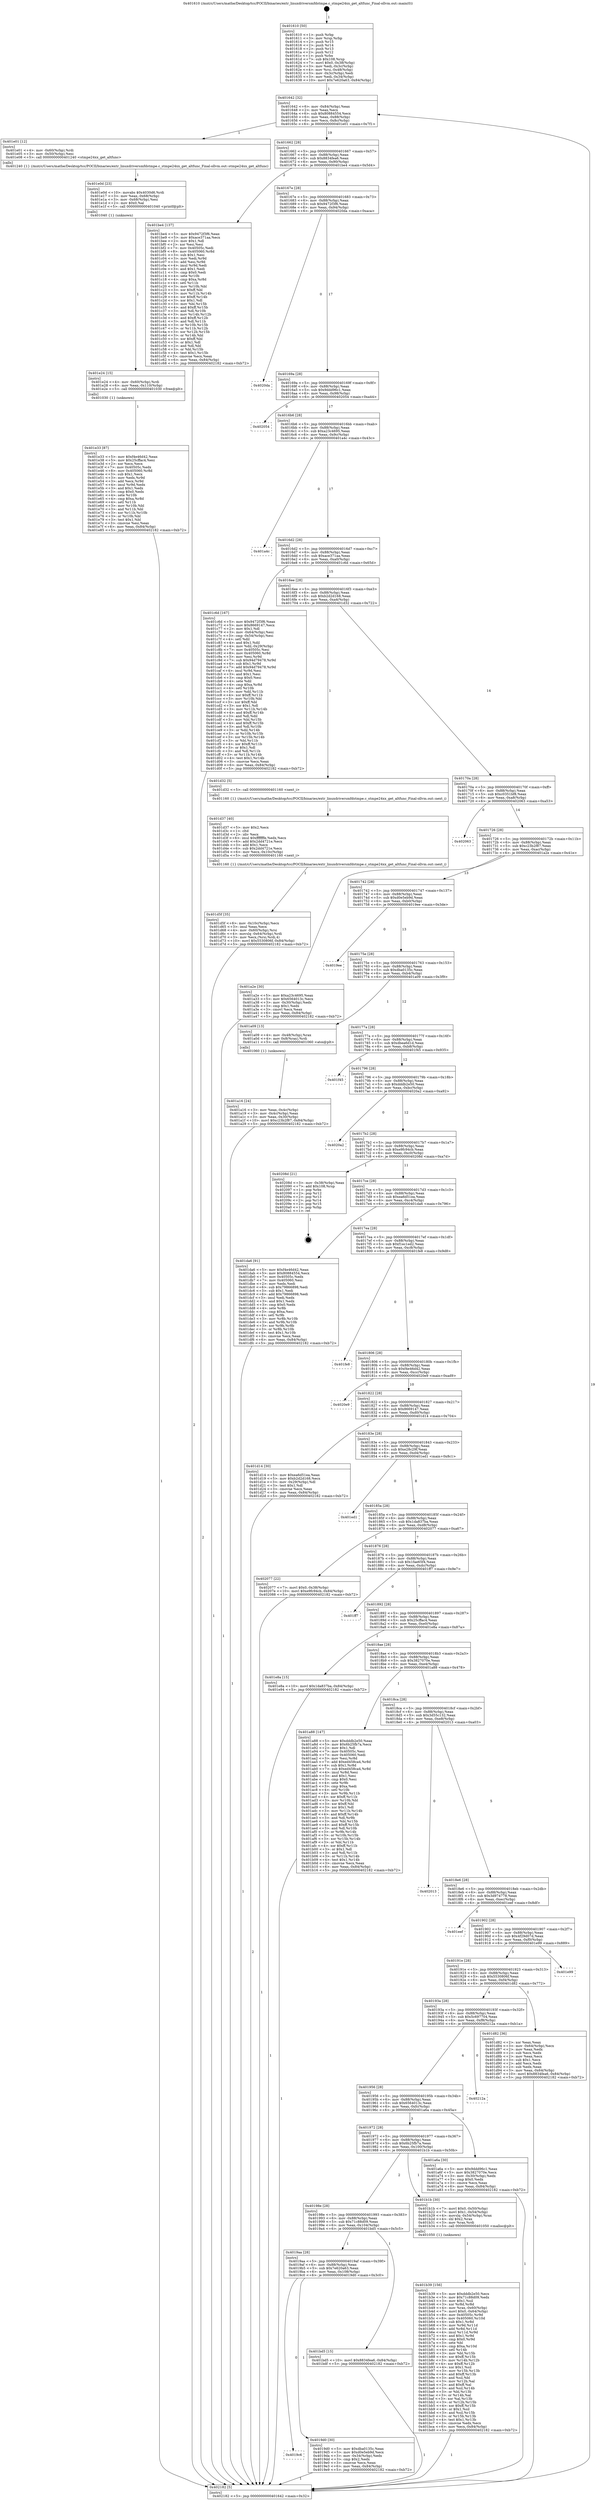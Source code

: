 digraph "0x401610" {
  label = "0x401610 (/mnt/c/Users/mathe/Desktop/tcc/POCII/binaries/extr_linuxdriversmfdstmpe.c_stmpe24xx_get_altfunc_Final-ollvm.out::main(0))"
  labelloc = "t"
  node[shape=record]

  Entry [label="",width=0.3,height=0.3,shape=circle,fillcolor=black,style=filled]
  "0x401642" [label="{
     0x401642 [32]\l
     | [instrs]\l
     &nbsp;&nbsp;0x401642 \<+6\>: mov -0x84(%rbp),%eax\l
     &nbsp;&nbsp;0x401648 \<+2\>: mov %eax,%ecx\l
     &nbsp;&nbsp;0x40164a \<+6\>: sub $0x80884554,%ecx\l
     &nbsp;&nbsp;0x401650 \<+6\>: mov %eax,-0x88(%rbp)\l
     &nbsp;&nbsp;0x401656 \<+6\>: mov %ecx,-0x8c(%rbp)\l
     &nbsp;&nbsp;0x40165c \<+6\>: je 0000000000401e01 \<main+0x7f1\>\l
  }"]
  "0x401e01" [label="{
     0x401e01 [12]\l
     | [instrs]\l
     &nbsp;&nbsp;0x401e01 \<+4\>: mov -0x60(%rbp),%rdi\l
     &nbsp;&nbsp;0x401e05 \<+3\>: mov -0x50(%rbp),%esi\l
     &nbsp;&nbsp;0x401e08 \<+5\>: call 0000000000401240 \<stmpe24xx_get_altfunc\>\l
     | [calls]\l
     &nbsp;&nbsp;0x401240 \{1\} (/mnt/c/Users/mathe/Desktop/tcc/POCII/binaries/extr_linuxdriversmfdstmpe.c_stmpe24xx_get_altfunc_Final-ollvm.out::stmpe24xx_get_altfunc)\l
  }"]
  "0x401662" [label="{
     0x401662 [28]\l
     | [instrs]\l
     &nbsp;&nbsp;0x401662 \<+5\>: jmp 0000000000401667 \<main+0x57\>\l
     &nbsp;&nbsp;0x401667 \<+6\>: mov -0x88(%rbp),%eax\l
     &nbsp;&nbsp;0x40166d \<+5\>: sub $0x8834fea6,%eax\l
     &nbsp;&nbsp;0x401672 \<+6\>: mov %eax,-0x90(%rbp)\l
     &nbsp;&nbsp;0x401678 \<+6\>: je 0000000000401be4 \<main+0x5d4\>\l
  }"]
  Exit [label="",width=0.3,height=0.3,shape=circle,fillcolor=black,style=filled,peripheries=2]
  "0x401be4" [label="{
     0x401be4 [137]\l
     | [instrs]\l
     &nbsp;&nbsp;0x401be4 \<+5\>: mov $0x9472f3f6,%eax\l
     &nbsp;&nbsp;0x401be9 \<+5\>: mov $0xace371aa,%ecx\l
     &nbsp;&nbsp;0x401bee \<+2\>: mov $0x1,%dl\l
     &nbsp;&nbsp;0x401bf0 \<+2\>: xor %esi,%esi\l
     &nbsp;&nbsp;0x401bf2 \<+7\>: mov 0x40505c,%edi\l
     &nbsp;&nbsp;0x401bf9 \<+8\>: mov 0x405060,%r8d\l
     &nbsp;&nbsp;0x401c01 \<+3\>: sub $0x1,%esi\l
     &nbsp;&nbsp;0x401c04 \<+3\>: mov %edi,%r9d\l
     &nbsp;&nbsp;0x401c07 \<+3\>: add %esi,%r9d\l
     &nbsp;&nbsp;0x401c0a \<+4\>: imul %r9d,%edi\l
     &nbsp;&nbsp;0x401c0e \<+3\>: and $0x1,%edi\l
     &nbsp;&nbsp;0x401c11 \<+3\>: cmp $0x0,%edi\l
     &nbsp;&nbsp;0x401c14 \<+4\>: sete %r10b\l
     &nbsp;&nbsp;0x401c18 \<+4\>: cmp $0xa,%r8d\l
     &nbsp;&nbsp;0x401c1c \<+4\>: setl %r11b\l
     &nbsp;&nbsp;0x401c20 \<+3\>: mov %r10b,%bl\l
     &nbsp;&nbsp;0x401c23 \<+3\>: xor $0xff,%bl\l
     &nbsp;&nbsp;0x401c26 \<+3\>: mov %r11b,%r14b\l
     &nbsp;&nbsp;0x401c29 \<+4\>: xor $0xff,%r14b\l
     &nbsp;&nbsp;0x401c2d \<+3\>: xor $0x1,%dl\l
     &nbsp;&nbsp;0x401c30 \<+3\>: mov %bl,%r15b\l
     &nbsp;&nbsp;0x401c33 \<+4\>: and $0xff,%r15b\l
     &nbsp;&nbsp;0x401c37 \<+3\>: and %dl,%r10b\l
     &nbsp;&nbsp;0x401c3a \<+3\>: mov %r14b,%r12b\l
     &nbsp;&nbsp;0x401c3d \<+4\>: and $0xff,%r12b\l
     &nbsp;&nbsp;0x401c41 \<+3\>: and %dl,%r11b\l
     &nbsp;&nbsp;0x401c44 \<+3\>: or %r10b,%r15b\l
     &nbsp;&nbsp;0x401c47 \<+3\>: or %r11b,%r12b\l
     &nbsp;&nbsp;0x401c4a \<+3\>: xor %r12b,%r15b\l
     &nbsp;&nbsp;0x401c4d \<+3\>: or %r14b,%bl\l
     &nbsp;&nbsp;0x401c50 \<+3\>: xor $0xff,%bl\l
     &nbsp;&nbsp;0x401c53 \<+3\>: or $0x1,%dl\l
     &nbsp;&nbsp;0x401c56 \<+2\>: and %dl,%bl\l
     &nbsp;&nbsp;0x401c58 \<+3\>: or %bl,%r15b\l
     &nbsp;&nbsp;0x401c5b \<+4\>: test $0x1,%r15b\l
     &nbsp;&nbsp;0x401c5f \<+3\>: cmovne %ecx,%eax\l
     &nbsp;&nbsp;0x401c62 \<+6\>: mov %eax,-0x84(%rbp)\l
     &nbsp;&nbsp;0x401c68 \<+5\>: jmp 0000000000402182 \<main+0xb72\>\l
  }"]
  "0x40167e" [label="{
     0x40167e [28]\l
     | [instrs]\l
     &nbsp;&nbsp;0x40167e \<+5\>: jmp 0000000000401683 \<main+0x73\>\l
     &nbsp;&nbsp;0x401683 \<+6\>: mov -0x88(%rbp),%eax\l
     &nbsp;&nbsp;0x401689 \<+5\>: sub $0x9472f3f6,%eax\l
     &nbsp;&nbsp;0x40168e \<+6\>: mov %eax,-0x94(%rbp)\l
     &nbsp;&nbsp;0x401694 \<+6\>: je 00000000004020da \<main+0xaca\>\l
  }"]
  "0x401e33" [label="{
     0x401e33 [87]\l
     | [instrs]\l
     &nbsp;&nbsp;0x401e33 \<+5\>: mov $0xf4e46d42,%eax\l
     &nbsp;&nbsp;0x401e38 \<+5\>: mov $0x25cffac4,%esi\l
     &nbsp;&nbsp;0x401e3d \<+2\>: xor %ecx,%ecx\l
     &nbsp;&nbsp;0x401e3f \<+7\>: mov 0x40505c,%edx\l
     &nbsp;&nbsp;0x401e46 \<+8\>: mov 0x405060,%r8d\l
     &nbsp;&nbsp;0x401e4e \<+3\>: sub $0x1,%ecx\l
     &nbsp;&nbsp;0x401e51 \<+3\>: mov %edx,%r9d\l
     &nbsp;&nbsp;0x401e54 \<+3\>: add %ecx,%r9d\l
     &nbsp;&nbsp;0x401e57 \<+4\>: imul %r9d,%edx\l
     &nbsp;&nbsp;0x401e5b \<+3\>: and $0x1,%edx\l
     &nbsp;&nbsp;0x401e5e \<+3\>: cmp $0x0,%edx\l
     &nbsp;&nbsp;0x401e61 \<+4\>: sete %r10b\l
     &nbsp;&nbsp;0x401e65 \<+4\>: cmp $0xa,%r8d\l
     &nbsp;&nbsp;0x401e69 \<+4\>: setl %r11b\l
     &nbsp;&nbsp;0x401e6d \<+3\>: mov %r10b,%bl\l
     &nbsp;&nbsp;0x401e70 \<+3\>: and %r11b,%bl\l
     &nbsp;&nbsp;0x401e73 \<+3\>: xor %r11b,%r10b\l
     &nbsp;&nbsp;0x401e76 \<+3\>: or %r10b,%bl\l
     &nbsp;&nbsp;0x401e79 \<+3\>: test $0x1,%bl\l
     &nbsp;&nbsp;0x401e7c \<+3\>: cmovne %esi,%eax\l
     &nbsp;&nbsp;0x401e7f \<+6\>: mov %eax,-0x84(%rbp)\l
     &nbsp;&nbsp;0x401e85 \<+5\>: jmp 0000000000402182 \<main+0xb72\>\l
  }"]
  "0x4020da" [label="{
     0x4020da\l
  }", style=dashed]
  "0x40169a" [label="{
     0x40169a [28]\l
     | [instrs]\l
     &nbsp;&nbsp;0x40169a \<+5\>: jmp 000000000040169f \<main+0x8f\>\l
     &nbsp;&nbsp;0x40169f \<+6\>: mov -0x88(%rbp),%eax\l
     &nbsp;&nbsp;0x4016a5 \<+5\>: sub $0x9ddd96c1,%eax\l
     &nbsp;&nbsp;0x4016aa \<+6\>: mov %eax,-0x98(%rbp)\l
     &nbsp;&nbsp;0x4016b0 \<+6\>: je 0000000000402054 \<main+0xa44\>\l
  }"]
  "0x401e24" [label="{
     0x401e24 [15]\l
     | [instrs]\l
     &nbsp;&nbsp;0x401e24 \<+4\>: mov -0x60(%rbp),%rdi\l
     &nbsp;&nbsp;0x401e28 \<+6\>: mov %eax,-0x110(%rbp)\l
     &nbsp;&nbsp;0x401e2e \<+5\>: call 0000000000401030 \<free@plt\>\l
     | [calls]\l
     &nbsp;&nbsp;0x401030 \{1\} (unknown)\l
  }"]
  "0x402054" [label="{
     0x402054\l
  }", style=dashed]
  "0x4016b6" [label="{
     0x4016b6 [28]\l
     | [instrs]\l
     &nbsp;&nbsp;0x4016b6 \<+5\>: jmp 00000000004016bb \<main+0xab\>\l
     &nbsp;&nbsp;0x4016bb \<+6\>: mov -0x88(%rbp),%eax\l
     &nbsp;&nbsp;0x4016c1 \<+5\>: sub $0xa23c4695,%eax\l
     &nbsp;&nbsp;0x4016c6 \<+6\>: mov %eax,-0x9c(%rbp)\l
     &nbsp;&nbsp;0x4016cc \<+6\>: je 0000000000401a4c \<main+0x43c\>\l
  }"]
  "0x401e0d" [label="{
     0x401e0d [23]\l
     | [instrs]\l
     &nbsp;&nbsp;0x401e0d \<+10\>: movabs $0x4030d6,%rdi\l
     &nbsp;&nbsp;0x401e17 \<+3\>: mov %eax,-0x68(%rbp)\l
     &nbsp;&nbsp;0x401e1a \<+3\>: mov -0x68(%rbp),%esi\l
     &nbsp;&nbsp;0x401e1d \<+2\>: mov $0x0,%al\l
     &nbsp;&nbsp;0x401e1f \<+5\>: call 0000000000401040 \<printf@plt\>\l
     | [calls]\l
     &nbsp;&nbsp;0x401040 \{1\} (unknown)\l
  }"]
  "0x401a4c" [label="{
     0x401a4c\l
  }", style=dashed]
  "0x4016d2" [label="{
     0x4016d2 [28]\l
     | [instrs]\l
     &nbsp;&nbsp;0x4016d2 \<+5\>: jmp 00000000004016d7 \<main+0xc7\>\l
     &nbsp;&nbsp;0x4016d7 \<+6\>: mov -0x88(%rbp),%eax\l
     &nbsp;&nbsp;0x4016dd \<+5\>: sub $0xace371aa,%eax\l
     &nbsp;&nbsp;0x4016e2 \<+6\>: mov %eax,-0xa0(%rbp)\l
     &nbsp;&nbsp;0x4016e8 \<+6\>: je 0000000000401c6d \<main+0x65d\>\l
  }"]
  "0x401d5f" [label="{
     0x401d5f [35]\l
     | [instrs]\l
     &nbsp;&nbsp;0x401d5f \<+6\>: mov -0x10c(%rbp),%ecx\l
     &nbsp;&nbsp;0x401d65 \<+3\>: imul %eax,%ecx\l
     &nbsp;&nbsp;0x401d68 \<+4\>: mov -0x60(%rbp),%rsi\l
     &nbsp;&nbsp;0x401d6c \<+4\>: movslq -0x64(%rbp),%rdi\l
     &nbsp;&nbsp;0x401d70 \<+3\>: mov %ecx,(%rsi,%rdi,4)\l
     &nbsp;&nbsp;0x401d73 \<+10\>: movl $0x5530806f,-0x84(%rbp)\l
     &nbsp;&nbsp;0x401d7d \<+5\>: jmp 0000000000402182 \<main+0xb72\>\l
  }"]
  "0x401c6d" [label="{
     0x401c6d [167]\l
     | [instrs]\l
     &nbsp;&nbsp;0x401c6d \<+5\>: mov $0x9472f3f6,%eax\l
     &nbsp;&nbsp;0x401c72 \<+5\>: mov $0x8669147,%ecx\l
     &nbsp;&nbsp;0x401c77 \<+2\>: mov $0x1,%dl\l
     &nbsp;&nbsp;0x401c79 \<+3\>: mov -0x64(%rbp),%esi\l
     &nbsp;&nbsp;0x401c7c \<+3\>: cmp -0x54(%rbp),%esi\l
     &nbsp;&nbsp;0x401c7f \<+4\>: setl %dil\l
     &nbsp;&nbsp;0x401c83 \<+4\>: and $0x1,%dil\l
     &nbsp;&nbsp;0x401c87 \<+4\>: mov %dil,-0x29(%rbp)\l
     &nbsp;&nbsp;0x401c8b \<+7\>: mov 0x40505c,%esi\l
     &nbsp;&nbsp;0x401c92 \<+8\>: mov 0x405060,%r8d\l
     &nbsp;&nbsp;0x401c9a \<+3\>: mov %esi,%r9d\l
     &nbsp;&nbsp;0x401c9d \<+7\>: sub $0x94d79478,%r9d\l
     &nbsp;&nbsp;0x401ca4 \<+4\>: sub $0x1,%r9d\l
     &nbsp;&nbsp;0x401ca8 \<+7\>: add $0x94d79478,%r9d\l
     &nbsp;&nbsp;0x401caf \<+4\>: imul %r9d,%esi\l
     &nbsp;&nbsp;0x401cb3 \<+3\>: and $0x1,%esi\l
     &nbsp;&nbsp;0x401cb6 \<+3\>: cmp $0x0,%esi\l
     &nbsp;&nbsp;0x401cb9 \<+4\>: sete %dil\l
     &nbsp;&nbsp;0x401cbd \<+4\>: cmp $0xa,%r8d\l
     &nbsp;&nbsp;0x401cc1 \<+4\>: setl %r10b\l
     &nbsp;&nbsp;0x401cc5 \<+3\>: mov %dil,%r11b\l
     &nbsp;&nbsp;0x401cc8 \<+4\>: xor $0xff,%r11b\l
     &nbsp;&nbsp;0x401ccc \<+3\>: mov %r10b,%bl\l
     &nbsp;&nbsp;0x401ccf \<+3\>: xor $0xff,%bl\l
     &nbsp;&nbsp;0x401cd2 \<+3\>: xor $0x1,%dl\l
     &nbsp;&nbsp;0x401cd5 \<+3\>: mov %r11b,%r14b\l
     &nbsp;&nbsp;0x401cd8 \<+4\>: and $0xff,%r14b\l
     &nbsp;&nbsp;0x401cdc \<+3\>: and %dl,%dil\l
     &nbsp;&nbsp;0x401cdf \<+3\>: mov %bl,%r15b\l
     &nbsp;&nbsp;0x401ce2 \<+4\>: and $0xff,%r15b\l
     &nbsp;&nbsp;0x401ce6 \<+3\>: and %dl,%r10b\l
     &nbsp;&nbsp;0x401ce9 \<+3\>: or %dil,%r14b\l
     &nbsp;&nbsp;0x401cec \<+3\>: or %r10b,%r15b\l
     &nbsp;&nbsp;0x401cef \<+3\>: xor %r15b,%r14b\l
     &nbsp;&nbsp;0x401cf2 \<+3\>: or %bl,%r11b\l
     &nbsp;&nbsp;0x401cf5 \<+4\>: xor $0xff,%r11b\l
     &nbsp;&nbsp;0x401cf9 \<+3\>: or $0x1,%dl\l
     &nbsp;&nbsp;0x401cfc \<+3\>: and %dl,%r11b\l
     &nbsp;&nbsp;0x401cff \<+3\>: or %r11b,%r14b\l
     &nbsp;&nbsp;0x401d02 \<+4\>: test $0x1,%r14b\l
     &nbsp;&nbsp;0x401d06 \<+3\>: cmovne %ecx,%eax\l
     &nbsp;&nbsp;0x401d09 \<+6\>: mov %eax,-0x84(%rbp)\l
     &nbsp;&nbsp;0x401d0f \<+5\>: jmp 0000000000402182 \<main+0xb72\>\l
  }"]
  "0x4016ee" [label="{
     0x4016ee [28]\l
     | [instrs]\l
     &nbsp;&nbsp;0x4016ee \<+5\>: jmp 00000000004016f3 \<main+0xe3\>\l
     &nbsp;&nbsp;0x4016f3 \<+6\>: mov -0x88(%rbp),%eax\l
     &nbsp;&nbsp;0x4016f9 \<+5\>: sub $0xb2d2d168,%eax\l
     &nbsp;&nbsp;0x4016fe \<+6\>: mov %eax,-0xa4(%rbp)\l
     &nbsp;&nbsp;0x401704 \<+6\>: je 0000000000401d32 \<main+0x722\>\l
  }"]
  "0x401d37" [label="{
     0x401d37 [40]\l
     | [instrs]\l
     &nbsp;&nbsp;0x401d37 \<+5\>: mov $0x2,%ecx\l
     &nbsp;&nbsp;0x401d3c \<+1\>: cltd\l
     &nbsp;&nbsp;0x401d3d \<+2\>: idiv %ecx\l
     &nbsp;&nbsp;0x401d3f \<+6\>: imul $0xfffffffe,%edx,%ecx\l
     &nbsp;&nbsp;0x401d45 \<+6\>: add $0x2dd4721e,%ecx\l
     &nbsp;&nbsp;0x401d4b \<+3\>: add $0x1,%ecx\l
     &nbsp;&nbsp;0x401d4e \<+6\>: sub $0x2dd4721e,%ecx\l
     &nbsp;&nbsp;0x401d54 \<+6\>: mov %ecx,-0x10c(%rbp)\l
     &nbsp;&nbsp;0x401d5a \<+5\>: call 0000000000401160 \<next_i\>\l
     | [calls]\l
     &nbsp;&nbsp;0x401160 \{1\} (/mnt/c/Users/mathe/Desktop/tcc/POCII/binaries/extr_linuxdriversmfdstmpe.c_stmpe24xx_get_altfunc_Final-ollvm.out::next_i)\l
  }"]
  "0x401d32" [label="{
     0x401d32 [5]\l
     | [instrs]\l
     &nbsp;&nbsp;0x401d32 \<+5\>: call 0000000000401160 \<next_i\>\l
     | [calls]\l
     &nbsp;&nbsp;0x401160 \{1\} (/mnt/c/Users/mathe/Desktop/tcc/POCII/binaries/extr_linuxdriversmfdstmpe.c_stmpe24xx_get_altfunc_Final-ollvm.out::next_i)\l
  }"]
  "0x40170a" [label="{
     0x40170a [28]\l
     | [instrs]\l
     &nbsp;&nbsp;0x40170a \<+5\>: jmp 000000000040170f \<main+0xff\>\l
     &nbsp;&nbsp;0x40170f \<+6\>: mov -0x88(%rbp),%eax\l
     &nbsp;&nbsp;0x401715 \<+5\>: sub $0xc0351bf8,%eax\l
     &nbsp;&nbsp;0x40171a \<+6\>: mov %eax,-0xa8(%rbp)\l
     &nbsp;&nbsp;0x401720 \<+6\>: je 0000000000402063 \<main+0xa53\>\l
  }"]
  "0x401b39" [label="{
     0x401b39 [156]\l
     | [instrs]\l
     &nbsp;&nbsp;0x401b39 \<+5\>: mov $0xdddb2e50,%ecx\l
     &nbsp;&nbsp;0x401b3e \<+5\>: mov $0x71c88d09,%edx\l
     &nbsp;&nbsp;0x401b43 \<+3\>: mov $0x1,%sil\l
     &nbsp;&nbsp;0x401b46 \<+3\>: xor %r8d,%r8d\l
     &nbsp;&nbsp;0x401b49 \<+4\>: mov %rax,-0x60(%rbp)\l
     &nbsp;&nbsp;0x401b4d \<+7\>: movl $0x0,-0x64(%rbp)\l
     &nbsp;&nbsp;0x401b54 \<+8\>: mov 0x40505c,%r9d\l
     &nbsp;&nbsp;0x401b5c \<+8\>: mov 0x405060,%r10d\l
     &nbsp;&nbsp;0x401b64 \<+4\>: sub $0x1,%r8d\l
     &nbsp;&nbsp;0x401b68 \<+3\>: mov %r9d,%r11d\l
     &nbsp;&nbsp;0x401b6b \<+3\>: add %r8d,%r11d\l
     &nbsp;&nbsp;0x401b6e \<+4\>: imul %r11d,%r9d\l
     &nbsp;&nbsp;0x401b72 \<+4\>: and $0x1,%r9d\l
     &nbsp;&nbsp;0x401b76 \<+4\>: cmp $0x0,%r9d\l
     &nbsp;&nbsp;0x401b7a \<+3\>: sete %bl\l
     &nbsp;&nbsp;0x401b7d \<+4\>: cmp $0xa,%r10d\l
     &nbsp;&nbsp;0x401b81 \<+4\>: setl %r14b\l
     &nbsp;&nbsp;0x401b85 \<+3\>: mov %bl,%r15b\l
     &nbsp;&nbsp;0x401b88 \<+4\>: xor $0xff,%r15b\l
     &nbsp;&nbsp;0x401b8c \<+3\>: mov %r14b,%r12b\l
     &nbsp;&nbsp;0x401b8f \<+4\>: xor $0xff,%r12b\l
     &nbsp;&nbsp;0x401b93 \<+4\>: xor $0x1,%sil\l
     &nbsp;&nbsp;0x401b97 \<+3\>: mov %r15b,%r13b\l
     &nbsp;&nbsp;0x401b9a \<+4\>: and $0xff,%r13b\l
     &nbsp;&nbsp;0x401b9e \<+3\>: and %sil,%bl\l
     &nbsp;&nbsp;0x401ba1 \<+3\>: mov %r12b,%al\l
     &nbsp;&nbsp;0x401ba4 \<+2\>: and $0xff,%al\l
     &nbsp;&nbsp;0x401ba6 \<+3\>: and %sil,%r14b\l
     &nbsp;&nbsp;0x401ba9 \<+3\>: or %bl,%r13b\l
     &nbsp;&nbsp;0x401bac \<+3\>: or %r14b,%al\l
     &nbsp;&nbsp;0x401baf \<+3\>: xor %al,%r13b\l
     &nbsp;&nbsp;0x401bb2 \<+3\>: or %r12b,%r15b\l
     &nbsp;&nbsp;0x401bb5 \<+4\>: xor $0xff,%r15b\l
     &nbsp;&nbsp;0x401bb9 \<+4\>: or $0x1,%sil\l
     &nbsp;&nbsp;0x401bbd \<+3\>: and %sil,%r15b\l
     &nbsp;&nbsp;0x401bc0 \<+3\>: or %r15b,%r13b\l
     &nbsp;&nbsp;0x401bc3 \<+4\>: test $0x1,%r13b\l
     &nbsp;&nbsp;0x401bc7 \<+3\>: cmovne %edx,%ecx\l
     &nbsp;&nbsp;0x401bca \<+6\>: mov %ecx,-0x84(%rbp)\l
     &nbsp;&nbsp;0x401bd0 \<+5\>: jmp 0000000000402182 \<main+0xb72\>\l
  }"]
  "0x402063" [label="{
     0x402063\l
  }", style=dashed]
  "0x401726" [label="{
     0x401726 [28]\l
     | [instrs]\l
     &nbsp;&nbsp;0x401726 \<+5\>: jmp 000000000040172b \<main+0x11b\>\l
     &nbsp;&nbsp;0x40172b \<+6\>: mov -0x88(%rbp),%eax\l
     &nbsp;&nbsp;0x401731 \<+5\>: sub $0xc23b2f87,%eax\l
     &nbsp;&nbsp;0x401736 \<+6\>: mov %eax,-0xac(%rbp)\l
     &nbsp;&nbsp;0x40173c \<+6\>: je 0000000000401a2e \<main+0x41e\>\l
  }"]
  "0x401a16" [label="{
     0x401a16 [24]\l
     | [instrs]\l
     &nbsp;&nbsp;0x401a16 \<+3\>: mov %eax,-0x4c(%rbp)\l
     &nbsp;&nbsp;0x401a19 \<+3\>: mov -0x4c(%rbp),%eax\l
     &nbsp;&nbsp;0x401a1c \<+3\>: mov %eax,-0x30(%rbp)\l
     &nbsp;&nbsp;0x401a1f \<+10\>: movl $0xc23b2f87,-0x84(%rbp)\l
     &nbsp;&nbsp;0x401a29 \<+5\>: jmp 0000000000402182 \<main+0xb72\>\l
  }"]
  "0x401a2e" [label="{
     0x401a2e [30]\l
     | [instrs]\l
     &nbsp;&nbsp;0x401a2e \<+5\>: mov $0xa23c4695,%eax\l
     &nbsp;&nbsp;0x401a33 \<+5\>: mov $0x6564013c,%ecx\l
     &nbsp;&nbsp;0x401a38 \<+3\>: mov -0x30(%rbp),%edx\l
     &nbsp;&nbsp;0x401a3b \<+3\>: cmp $0x1,%edx\l
     &nbsp;&nbsp;0x401a3e \<+3\>: cmovl %ecx,%eax\l
     &nbsp;&nbsp;0x401a41 \<+6\>: mov %eax,-0x84(%rbp)\l
     &nbsp;&nbsp;0x401a47 \<+5\>: jmp 0000000000402182 \<main+0xb72\>\l
  }"]
  "0x401742" [label="{
     0x401742 [28]\l
     | [instrs]\l
     &nbsp;&nbsp;0x401742 \<+5\>: jmp 0000000000401747 \<main+0x137\>\l
     &nbsp;&nbsp;0x401747 \<+6\>: mov -0x88(%rbp),%eax\l
     &nbsp;&nbsp;0x40174d \<+5\>: sub $0xd0e5eb9d,%eax\l
     &nbsp;&nbsp;0x401752 \<+6\>: mov %eax,-0xb0(%rbp)\l
     &nbsp;&nbsp;0x401758 \<+6\>: je 00000000004019ee \<main+0x3de\>\l
  }"]
  "0x401610" [label="{
     0x401610 [50]\l
     | [instrs]\l
     &nbsp;&nbsp;0x401610 \<+1\>: push %rbp\l
     &nbsp;&nbsp;0x401611 \<+3\>: mov %rsp,%rbp\l
     &nbsp;&nbsp;0x401614 \<+2\>: push %r15\l
     &nbsp;&nbsp;0x401616 \<+2\>: push %r14\l
     &nbsp;&nbsp;0x401618 \<+2\>: push %r13\l
     &nbsp;&nbsp;0x40161a \<+2\>: push %r12\l
     &nbsp;&nbsp;0x40161c \<+1\>: push %rbx\l
     &nbsp;&nbsp;0x40161d \<+7\>: sub $0x108,%rsp\l
     &nbsp;&nbsp;0x401624 \<+7\>: movl $0x0,-0x38(%rbp)\l
     &nbsp;&nbsp;0x40162b \<+3\>: mov %edi,-0x3c(%rbp)\l
     &nbsp;&nbsp;0x40162e \<+4\>: mov %rsi,-0x48(%rbp)\l
     &nbsp;&nbsp;0x401632 \<+3\>: mov -0x3c(%rbp),%edi\l
     &nbsp;&nbsp;0x401635 \<+3\>: mov %edi,-0x34(%rbp)\l
     &nbsp;&nbsp;0x401638 \<+10\>: movl $0x7e620a63,-0x84(%rbp)\l
  }"]
  "0x4019ee" [label="{
     0x4019ee\l
  }", style=dashed]
  "0x40175e" [label="{
     0x40175e [28]\l
     | [instrs]\l
     &nbsp;&nbsp;0x40175e \<+5\>: jmp 0000000000401763 \<main+0x153\>\l
     &nbsp;&nbsp;0x401763 \<+6\>: mov -0x88(%rbp),%eax\l
     &nbsp;&nbsp;0x401769 \<+5\>: sub $0xdba0135c,%eax\l
     &nbsp;&nbsp;0x40176e \<+6\>: mov %eax,-0xb4(%rbp)\l
     &nbsp;&nbsp;0x401774 \<+6\>: je 0000000000401a09 \<main+0x3f9\>\l
  }"]
  "0x402182" [label="{
     0x402182 [5]\l
     | [instrs]\l
     &nbsp;&nbsp;0x402182 \<+5\>: jmp 0000000000401642 \<main+0x32\>\l
  }"]
  "0x401a09" [label="{
     0x401a09 [13]\l
     | [instrs]\l
     &nbsp;&nbsp;0x401a09 \<+4\>: mov -0x48(%rbp),%rax\l
     &nbsp;&nbsp;0x401a0d \<+4\>: mov 0x8(%rax),%rdi\l
     &nbsp;&nbsp;0x401a11 \<+5\>: call 0000000000401060 \<atoi@plt\>\l
     | [calls]\l
     &nbsp;&nbsp;0x401060 \{1\} (unknown)\l
  }"]
  "0x40177a" [label="{
     0x40177a [28]\l
     | [instrs]\l
     &nbsp;&nbsp;0x40177a \<+5\>: jmp 000000000040177f \<main+0x16f\>\l
     &nbsp;&nbsp;0x40177f \<+6\>: mov -0x88(%rbp),%eax\l
     &nbsp;&nbsp;0x401785 \<+5\>: sub $0xdbea6d1d,%eax\l
     &nbsp;&nbsp;0x40178a \<+6\>: mov %eax,-0xb8(%rbp)\l
     &nbsp;&nbsp;0x401790 \<+6\>: je 0000000000401f45 \<main+0x935\>\l
  }"]
  "0x4019c6" [label="{
     0x4019c6\l
  }", style=dashed]
  "0x401f45" [label="{
     0x401f45\l
  }", style=dashed]
  "0x401796" [label="{
     0x401796 [28]\l
     | [instrs]\l
     &nbsp;&nbsp;0x401796 \<+5\>: jmp 000000000040179b \<main+0x18b\>\l
     &nbsp;&nbsp;0x40179b \<+6\>: mov -0x88(%rbp),%eax\l
     &nbsp;&nbsp;0x4017a1 \<+5\>: sub $0xdddb2e50,%eax\l
     &nbsp;&nbsp;0x4017a6 \<+6\>: mov %eax,-0xbc(%rbp)\l
     &nbsp;&nbsp;0x4017ac \<+6\>: je 00000000004020a2 \<main+0xa92\>\l
  }"]
  "0x4019d0" [label="{
     0x4019d0 [30]\l
     | [instrs]\l
     &nbsp;&nbsp;0x4019d0 \<+5\>: mov $0xdba0135c,%eax\l
     &nbsp;&nbsp;0x4019d5 \<+5\>: mov $0xd0e5eb9d,%ecx\l
     &nbsp;&nbsp;0x4019da \<+3\>: mov -0x34(%rbp),%edx\l
     &nbsp;&nbsp;0x4019dd \<+3\>: cmp $0x2,%edx\l
     &nbsp;&nbsp;0x4019e0 \<+3\>: cmovne %ecx,%eax\l
     &nbsp;&nbsp;0x4019e3 \<+6\>: mov %eax,-0x84(%rbp)\l
     &nbsp;&nbsp;0x4019e9 \<+5\>: jmp 0000000000402182 \<main+0xb72\>\l
  }"]
  "0x4020a2" [label="{
     0x4020a2\l
  }", style=dashed]
  "0x4017b2" [label="{
     0x4017b2 [28]\l
     | [instrs]\l
     &nbsp;&nbsp;0x4017b2 \<+5\>: jmp 00000000004017b7 \<main+0x1a7\>\l
     &nbsp;&nbsp;0x4017b7 \<+6\>: mov -0x88(%rbp),%eax\l
     &nbsp;&nbsp;0x4017bd \<+5\>: sub $0xe9fc94cb,%eax\l
     &nbsp;&nbsp;0x4017c2 \<+6\>: mov %eax,-0xc0(%rbp)\l
     &nbsp;&nbsp;0x4017c8 \<+6\>: je 000000000040208d \<main+0xa7d\>\l
  }"]
  "0x4019aa" [label="{
     0x4019aa [28]\l
     | [instrs]\l
     &nbsp;&nbsp;0x4019aa \<+5\>: jmp 00000000004019af \<main+0x39f\>\l
     &nbsp;&nbsp;0x4019af \<+6\>: mov -0x88(%rbp),%eax\l
     &nbsp;&nbsp;0x4019b5 \<+5\>: sub $0x7e620a63,%eax\l
     &nbsp;&nbsp;0x4019ba \<+6\>: mov %eax,-0x108(%rbp)\l
     &nbsp;&nbsp;0x4019c0 \<+6\>: je 00000000004019d0 \<main+0x3c0\>\l
  }"]
  "0x40208d" [label="{
     0x40208d [21]\l
     | [instrs]\l
     &nbsp;&nbsp;0x40208d \<+3\>: mov -0x38(%rbp),%eax\l
     &nbsp;&nbsp;0x402090 \<+7\>: add $0x108,%rsp\l
     &nbsp;&nbsp;0x402097 \<+1\>: pop %rbx\l
     &nbsp;&nbsp;0x402098 \<+2\>: pop %r12\l
     &nbsp;&nbsp;0x40209a \<+2\>: pop %r13\l
     &nbsp;&nbsp;0x40209c \<+2\>: pop %r14\l
     &nbsp;&nbsp;0x40209e \<+2\>: pop %r15\l
     &nbsp;&nbsp;0x4020a0 \<+1\>: pop %rbp\l
     &nbsp;&nbsp;0x4020a1 \<+1\>: ret\l
  }"]
  "0x4017ce" [label="{
     0x4017ce [28]\l
     | [instrs]\l
     &nbsp;&nbsp;0x4017ce \<+5\>: jmp 00000000004017d3 \<main+0x1c3\>\l
     &nbsp;&nbsp;0x4017d3 \<+6\>: mov -0x88(%rbp),%eax\l
     &nbsp;&nbsp;0x4017d9 \<+5\>: sub $0xea6d51ea,%eax\l
     &nbsp;&nbsp;0x4017de \<+6\>: mov %eax,-0xc4(%rbp)\l
     &nbsp;&nbsp;0x4017e4 \<+6\>: je 0000000000401da6 \<main+0x796\>\l
  }"]
  "0x401bd5" [label="{
     0x401bd5 [15]\l
     | [instrs]\l
     &nbsp;&nbsp;0x401bd5 \<+10\>: movl $0x8834fea6,-0x84(%rbp)\l
     &nbsp;&nbsp;0x401bdf \<+5\>: jmp 0000000000402182 \<main+0xb72\>\l
  }"]
  "0x401da6" [label="{
     0x401da6 [91]\l
     | [instrs]\l
     &nbsp;&nbsp;0x401da6 \<+5\>: mov $0xf4e46d42,%eax\l
     &nbsp;&nbsp;0x401dab \<+5\>: mov $0x80884554,%ecx\l
     &nbsp;&nbsp;0x401db0 \<+7\>: mov 0x40505c,%edx\l
     &nbsp;&nbsp;0x401db7 \<+7\>: mov 0x405060,%esi\l
     &nbsp;&nbsp;0x401dbe \<+2\>: mov %edx,%edi\l
     &nbsp;&nbsp;0x401dc0 \<+6\>: sub $0x79866898,%edi\l
     &nbsp;&nbsp;0x401dc6 \<+3\>: sub $0x1,%edi\l
     &nbsp;&nbsp;0x401dc9 \<+6\>: add $0x79866898,%edi\l
     &nbsp;&nbsp;0x401dcf \<+3\>: imul %edi,%edx\l
     &nbsp;&nbsp;0x401dd2 \<+3\>: and $0x1,%edx\l
     &nbsp;&nbsp;0x401dd5 \<+3\>: cmp $0x0,%edx\l
     &nbsp;&nbsp;0x401dd8 \<+4\>: sete %r8b\l
     &nbsp;&nbsp;0x401ddc \<+3\>: cmp $0xa,%esi\l
     &nbsp;&nbsp;0x401ddf \<+4\>: setl %r9b\l
     &nbsp;&nbsp;0x401de3 \<+3\>: mov %r8b,%r10b\l
     &nbsp;&nbsp;0x401de6 \<+3\>: and %r9b,%r10b\l
     &nbsp;&nbsp;0x401de9 \<+3\>: xor %r9b,%r8b\l
     &nbsp;&nbsp;0x401dec \<+3\>: or %r8b,%r10b\l
     &nbsp;&nbsp;0x401def \<+4\>: test $0x1,%r10b\l
     &nbsp;&nbsp;0x401df3 \<+3\>: cmovne %ecx,%eax\l
     &nbsp;&nbsp;0x401df6 \<+6\>: mov %eax,-0x84(%rbp)\l
     &nbsp;&nbsp;0x401dfc \<+5\>: jmp 0000000000402182 \<main+0xb72\>\l
  }"]
  "0x4017ea" [label="{
     0x4017ea [28]\l
     | [instrs]\l
     &nbsp;&nbsp;0x4017ea \<+5\>: jmp 00000000004017ef \<main+0x1df\>\l
     &nbsp;&nbsp;0x4017ef \<+6\>: mov -0x88(%rbp),%eax\l
     &nbsp;&nbsp;0x4017f5 \<+5\>: sub $0xf1ec1ed2,%eax\l
     &nbsp;&nbsp;0x4017fa \<+6\>: mov %eax,-0xc8(%rbp)\l
     &nbsp;&nbsp;0x401800 \<+6\>: je 0000000000401fe8 \<main+0x9d8\>\l
  }"]
  "0x40198e" [label="{
     0x40198e [28]\l
     | [instrs]\l
     &nbsp;&nbsp;0x40198e \<+5\>: jmp 0000000000401993 \<main+0x383\>\l
     &nbsp;&nbsp;0x401993 \<+6\>: mov -0x88(%rbp),%eax\l
     &nbsp;&nbsp;0x401999 \<+5\>: sub $0x71c88d09,%eax\l
     &nbsp;&nbsp;0x40199e \<+6\>: mov %eax,-0x104(%rbp)\l
     &nbsp;&nbsp;0x4019a4 \<+6\>: je 0000000000401bd5 \<main+0x5c5\>\l
  }"]
  "0x401fe8" [label="{
     0x401fe8\l
  }", style=dashed]
  "0x401806" [label="{
     0x401806 [28]\l
     | [instrs]\l
     &nbsp;&nbsp;0x401806 \<+5\>: jmp 000000000040180b \<main+0x1fb\>\l
     &nbsp;&nbsp;0x40180b \<+6\>: mov -0x88(%rbp),%eax\l
     &nbsp;&nbsp;0x401811 \<+5\>: sub $0xf4e46d42,%eax\l
     &nbsp;&nbsp;0x401816 \<+6\>: mov %eax,-0xcc(%rbp)\l
     &nbsp;&nbsp;0x40181c \<+6\>: je 00000000004020e9 \<main+0xad9\>\l
  }"]
  "0x401b1b" [label="{
     0x401b1b [30]\l
     | [instrs]\l
     &nbsp;&nbsp;0x401b1b \<+7\>: movl $0x0,-0x50(%rbp)\l
     &nbsp;&nbsp;0x401b22 \<+7\>: movl $0x1,-0x54(%rbp)\l
     &nbsp;&nbsp;0x401b29 \<+4\>: movslq -0x54(%rbp),%rax\l
     &nbsp;&nbsp;0x401b2d \<+4\>: shl $0x2,%rax\l
     &nbsp;&nbsp;0x401b31 \<+3\>: mov %rax,%rdi\l
     &nbsp;&nbsp;0x401b34 \<+5\>: call 0000000000401050 \<malloc@plt\>\l
     | [calls]\l
     &nbsp;&nbsp;0x401050 \{1\} (unknown)\l
  }"]
  "0x4020e9" [label="{
     0x4020e9\l
  }", style=dashed]
  "0x401822" [label="{
     0x401822 [28]\l
     | [instrs]\l
     &nbsp;&nbsp;0x401822 \<+5\>: jmp 0000000000401827 \<main+0x217\>\l
     &nbsp;&nbsp;0x401827 \<+6\>: mov -0x88(%rbp),%eax\l
     &nbsp;&nbsp;0x40182d \<+5\>: sub $0x8669147,%eax\l
     &nbsp;&nbsp;0x401832 \<+6\>: mov %eax,-0xd0(%rbp)\l
     &nbsp;&nbsp;0x401838 \<+6\>: je 0000000000401d14 \<main+0x704\>\l
  }"]
  "0x401972" [label="{
     0x401972 [28]\l
     | [instrs]\l
     &nbsp;&nbsp;0x401972 \<+5\>: jmp 0000000000401977 \<main+0x367\>\l
     &nbsp;&nbsp;0x401977 \<+6\>: mov -0x88(%rbp),%eax\l
     &nbsp;&nbsp;0x40197d \<+5\>: sub $0x6b25fb7a,%eax\l
     &nbsp;&nbsp;0x401982 \<+6\>: mov %eax,-0x100(%rbp)\l
     &nbsp;&nbsp;0x401988 \<+6\>: je 0000000000401b1b \<main+0x50b\>\l
  }"]
  "0x401d14" [label="{
     0x401d14 [30]\l
     | [instrs]\l
     &nbsp;&nbsp;0x401d14 \<+5\>: mov $0xea6d51ea,%eax\l
     &nbsp;&nbsp;0x401d19 \<+5\>: mov $0xb2d2d168,%ecx\l
     &nbsp;&nbsp;0x401d1e \<+3\>: mov -0x29(%rbp),%dl\l
     &nbsp;&nbsp;0x401d21 \<+3\>: test $0x1,%dl\l
     &nbsp;&nbsp;0x401d24 \<+3\>: cmovne %ecx,%eax\l
     &nbsp;&nbsp;0x401d27 \<+6\>: mov %eax,-0x84(%rbp)\l
     &nbsp;&nbsp;0x401d2d \<+5\>: jmp 0000000000402182 \<main+0xb72\>\l
  }"]
  "0x40183e" [label="{
     0x40183e [28]\l
     | [instrs]\l
     &nbsp;&nbsp;0x40183e \<+5\>: jmp 0000000000401843 \<main+0x233\>\l
     &nbsp;&nbsp;0x401843 \<+6\>: mov -0x88(%rbp),%eax\l
     &nbsp;&nbsp;0x401849 \<+5\>: sub $0xe28c29f,%eax\l
     &nbsp;&nbsp;0x40184e \<+6\>: mov %eax,-0xd4(%rbp)\l
     &nbsp;&nbsp;0x401854 \<+6\>: je 0000000000401ed1 \<main+0x8c1\>\l
  }"]
  "0x401a6a" [label="{
     0x401a6a [30]\l
     | [instrs]\l
     &nbsp;&nbsp;0x401a6a \<+5\>: mov $0x9ddd96c1,%eax\l
     &nbsp;&nbsp;0x401a6f \<+5\>: mov $0x3827070e,%ecx\l
     &nbsp;&nbsp;0x401a74 \<+3\>: mov -0x30(%rbp),%edx\l
     &nbsp;&nbsp;0x401a77 \<+3\>: cmp $0x0,%edx\l
     &nbsp;&nbsp;0x401a7a \<+3\>: cmove %ecx,%eax\l
     &nbsp;&nbsp;0x401a7d \<+6\>: mov %eax,-0x84(%rbp)\l
     &nbsp;&nbsp;0x401a83 \<+5\>: jmp 0000000000402182 \<main+0xb72\>\l
  }"]
  "0x401ed1" [label="{
     0x401ed1\l
  }", style=dashed]
  "0x40185a" [label="{
     0x40185a [28]\l
     | [instrs]\l
     &nbsp;&nbsp;0x40185a \<+5\>: jmp 000000000040185f \<main+0x24f\>\l
     &nbsp;&nbsp;0x40185f \<+6\>: mov -0x88(%rbp),%eax\l
     &nbsp;&nbsp;0x401865 \<+5\>: sub $0x1da837ba,%eax\l
     &nbsp;&nbsp;0x40186a \<+6\>: mov %eax,-0xd8(%rbp)\l
     &nbsp;&nbsp;0x401870 \<+6\>: je 0000000000402077 \<main+0xa67\>\l
  }"]
  "0x401956" [label="{
     0x401956 [28]\l
     | [instrs]\l
     &nbsp;&nbsp;0x401956 \<+5\>: jmp 000000000040195b \<main+0x34b\>\l
     &nbsp;&nbsp;0x40195b \<+6\>: mov -0x88(%rbp),%eax\l
     &nbsp;&nbsp;0x401961 \<+5\>: sub $0x6564013c,%eax\l
     &nbsp;&nbsp;0x401966 \<+6\>: mov %eax,-0xfc(%rbp)\l
     &nbsp;&nbsp;0x40196c \<+6\>: je 0000000000401a6a \<main+0x45a\>\l
  }"]
  "0x402077" [label="{
     0x402077 [22]\l
     | [instrs]\l
     &nbsp;&nbsp;0x402077 \<+7\>: movl $0x0,-0x38(%rbp)\l
     &nbsp;&nbsp;0x40207e \<+10\>: movl $0xe9fc94cb,-0x84(%rbp)\l
     &nbsp;&nbsp;0x402088 \<+5\>: jmp 0000000000402182 \<main+0xb72\>\l
  }"]
  "0x401876" [label="{
     0x401876 [28]\l
     | [instrs]\l
     &nbsp;&nbsp;0x401876 \<+5\>: jmp 000000000040187b \<main+0x26b\>\l
     &nbsp;&nbsp;0x40187b \<+6\>: mov -0x88(%rbp),%eax\l
     &nbsp;&nbsp;0x401881 \<+5\>: sub $0x1fae65f4,%eax\l
     &nbsp;&nbsp;0x401886 \<+6\>: mov %eax,-0xdc(%rbp)\l
     &nbsp;&nbsp;0x40188c \<+6\>: je 0000000000401ff7 \<main+0x9e7\>\l
  }"]
  "0x40212a" [label="{
     0x40212a\l
  }", style=dashed]
  "0x401ff7" [label="{
     0x401ff7\l
  }", style=dashed]
  "0x401892" [label="{
     0x401892 [28]\l
     | [instrs]\l
     &nbsp;&nbsp;0x401892 \<+5\>: jmp 0000000000401897 \<main+0x287\>\l
     &nbsp;&nbsp;0x401897 \<+6\>: mov -0x88(%rbp),%eax\l
     &nbsp;&nbsp;0x40189d \<+5\>: sub $0x25cffac4,%eax\l
     &nbsp;&nbsp;0x4018a2 \<+6\>: mov %eax,-0xe0(%rbp)\l
     &nbsp;&nbsp;0x4018a8 \<+6\>: je 0000000000401e8a \<main+0x87a\>\l
  }"]
  "0x40193a" [label="{
     0x40193a [28]\l
     | [instrs]\l
     &nbsp;&nbsp;0x40193a \<+5\>: jmp 000000000040193f \<main+0x32f\>\l
     &nbsp;&nbsp;0x40193f \<+6\>: mov -0x88(%rbp),%eax\l
     &nbsp;&nbsp;0x401945 \<+5\>: sub $0x5c697704,%eax\l
     &nbsp;&nbsp;0x40194a \<+6\>: mov %eax,-0xf8(%rbp)\l
     &nbsp;&nbsp;0x401950 \<+6\>: je 000000000040212a \<main+0xb1a\>\l
  }"]
  "0x401e8a" [label="{
     0x401e8a [15]\l
     | [instrs]\l
     &nbsp;&nbsp;0x401e8a \<+10\>: movl $0x1da837ba,-0x84(%rbp)\l
     &nbsp;&nbsp;0x401e94 \<+5\>: jmp 0000000000402182 \<main+0xb72\>\l
  }"]
  "0x4018ae" [label="{
     0x4018ae [28]\l
     | [instrs]\l
     &nbsp;&nbsp;0x4018ae \<+5\>: jmp 00000000004018b3 \<main+0x2a3\>\l
     &nbsp;&nbsp;0x4018b3 \<+6\>: mov -0x88(%rbp),%eax\l
     &nbsp;&nbsp;0x4018b9 \<+5\>: sub $0x3827070e,%eax\l
     &nbsp;&nbsp;0x4018be \<+6\>: mov %eax,-0xe4(%rbp)\l
     &nbsp;&nbsp;0x4018c4 \<+6\>: je 0000000000401a88 \<main+0x478\>\l
  }"]
  "0x401d82" [label="{
     0x401d82 [36]\l
     | [instrs]\l
     &nbsp;&nbsp;0x401d82 \<+2\>: xor %eax,%eax\l
     &nbsp;&nbsp;0x401d84 \<+3\>: mov -0x64(%rbp),%ecx\l
     &nbsp;&nbsp;0x401d87 \<+2\>: mov %eax,%edx\l
     &nbsp;&nbsp;0x401d89 \<+2\>: sub %ecx,%edx\l
     &nbsp;&nbsp;0x401d8b \<+2\>: mov %eax,%ecx\l
     &nbsp;&nbsp;0x401d8d \<+3\>: sub $0x1,%ecx\l
     &nbsp;&nbsp;0x401d90 \<+2\>: add %ecx,%edx\l
     &nbsp;&nbsp;0x401d92 \<+2\>: sub %edx,%eax\l
     &nbsp;&nbsp;0x401d94 \<+3\>: mov %eax,-0x64(%rbp)\l
     &nbsp;&nbsp;0x401d97 \<+10\>: movl $0x8834fea6,-0x84(%rbp)\l
     &nbsp;&nbsp;0x401da1 \<+5\>: jmp 0000000000402182 \<main+0xb72\>\l
  }"]
  "0x401a88" [label="{
     0x401a88 [147]\l
     | [instrs]\l
     &nbsp;&nbsp;0x401a88 \<+5\>: mov $0xdddb2e50,%eax\l
     &nbsp;&nbsp;0x401a8d \<+5\>: mov $0x6b25fb7a,%ecx\l
     &nbsp;&nbsp;0x401a92 \<+2\>: mov $0x1,%dl\l
     &nbsp;&nbsp;0x401a94 \<+7\>: mov 0x40505c,%esi\l
     &nbsp;&nbsp;0x401a9b \<+7\>: mov 0x405060,%edi\l
     &nbsp;&nbsp;0x401aa2 \<+3\>: mov %esi,%r8d\l
     &nbsp;&nbsp;0x401aa5 \<+7\>: add $0xed458ca4,%r8d\l
     &nbsp;&nbsp;0x401aac \<+4\>: sub $0x1,%r8d\l
     &nbsp;&nbsp;0x401ab0 \<+7\>: sub $0xed458ca4,%r8d\l
     &nbsp;&nbsp;0x401ab7 \<+4\>: imul %r8d,%esi\l
     &nbsp;&nbsp;0x401abb \<+3\>: and $0x1,%esi\l
     &nbsp;&nbsp;0x401abe \<+3\>: cmp $0x0,%esi\l
     &nbsp;&nbsp;0x401ac1 \<+4\>: sete %r9b\l
     &nbsp;&nbsp;0x401ac5 \<+3\>: cmp $0xa,%edi\l
     &nbsp;&nbsp;0x401ac8 \<+4\>: setl %r10b\l
     &nbsp;&nbsp;0x401acc \<+3\>: mov %r9b,%r11b\l
     &nbsp;&nbsp;0x401acf \<+4\>: xor $0xff,%r11b\l
     &nbsp;&nbsp;0x401ad3 \<+3\>: mov %r10b,%bl\l
     &nbsp;&nbsp;0x401ad6 \<+3\>: xor $0xff,%bl\l
     &nbsp;&nbsp;0x401ad9 \<+3\>: xor $0x1,%dl\l
     &nbsp;&nbsp;0x401adc \<+3\>: mov %r11b,%r14b\l
     &nbsp;&nbsp;0x401adf \<+4\>: and $0xff,%r14b\l
     &nbsp;&nbsp;0x401ae3 \<+3\>: and %dl,%r9b\l
     &nbsp;&nbsp;0x401ae6 \<+3\>: mov %bl,%r15b\l
     &nbsp;&nbsp;0x401ae9 \<+4\>: and $0xff,%r15b\l
     &nbsp;&nbsp;0x401aed \<+3\>: and %dl,%r10b\l
     &nbsp;&nbsp;0x401af0 \<+3\>: or %r9b,%r14b\l
     &nbsp;&nbsp;0x401af3 \<+3\>: or %r10b,%r15b\l
     &nbsp;&nbsp;0x401af6 \<+3\>: xor %r15b,%r14b\l
     &nbsp;&nbsp;0x401af9 \<+3\>: or %bl,%r11b\l
     &nbsp;&nbsp;0x401afc \<+4\>: xor $0xff,%r11b\l
     &nbsp;&nbsp;0x401b00 \<+3\>: or $0x1,%dl\l
     &nbsp;&nbsp;0x401b03 \<+3\>: and %dl,%r11b\l
     &nbsp;&nbsp;0x401b06 \<+3\>: or %r11b,%r14b\l
     &nbsp;&nbsp;0x401b09 \<+4\>: test $0x1,%r14b\l
     &nbsp;&nbsp;0x401b0d \<+3\>: cmovne %ecx,%eax\l
     &nbsp;&nbsp;0x401b10 \<+6\>: mov %eax,-0x84(%rbp)\l
     &nbsp;&nbsp;0x401b16 \<+5\>: jmp 0000000000402182 \<main+0xb72\>\l
  }"]
  "0x4018ca" [label="{
     0x4018ca [28]\l
     | [instrs]\l
     &nbsp;&nbsp;0x4018ca \<+5\>: jmp 00000000004018cf \<main+0x2bf\>\l
     &nbsp;&nbsp;0x4018cf \<+6\>: mov -0x88(%rbp),%eax\l
     &nbsp;&nbsp;0x4018d5 \<+5\>: sub $0x3d55c132,%eax\l
     &nbsp;&nbsp;0x4018da \<+6\>: mov %eax,-0xe8(%rbp)\l
     &nbsp;&nbsp;0x4018e0 \<+6\>: je 0000000000402013 \<main+0xa03\>\l
  }"]
  "0x40191e" [label="{
     0x40191e [28]\l
     | [instrs]\l
     &nbsp;&nbsp;0x40191e \<+5\>: jmp 0000000000401923 \<main+0x313\>\l
     &nbsp;&nbsp;0x401923 \<+6\>: mov -0x88(%rbp),%eax\l
     &nbsp;&nbsp;0x401929 \<+5\>: sub $0x5530806f,%eax\l
     &nbsp;&nbsp;0x40192e \<+6\>: mov %eax,-0xf4(%rbp)\l
     &nbsp;&nbsp;0x401934 \<+6\>: je 0000000000401d82 \<main+0x772\>\l
  }"]
  "0x402013" [label="{
     0x402013\l
  }", style=dashed]
  "0x4018e6" [label="{
     0x4018e6 [28]\l
     | [instrs]\l
     &nbsp;&nbsp;0x4018e6 \<+5\>: jmp 00000000004018eb \<main+0x2db\>\l
     &nbsp;&nbsp;0x4018eb \<+6\>: mov -0x88(%rbp),%eax\l
     &nbsp;&nbsp;0x4018f1 \<+5\>: sub $0x3d974778,%eax\l
     &nbsp;&nbsp;0x4018f6 \<+6\>: mov %eax,-0xec(%rbp)\l
     &nbsp;&nbsp;0x4018fc \<+6\>: je 0000000000401eef \<main+0x8df\>\l
  }"]
  "0x401e99" [label="{
     0x401e99\l
  }", style=dashed]
  "0x401eef" [label="{
     0x401eef\l
  }", style=dashed]
  "0x401902" [label="{
     0x401902 [28]\l
     | [instrs]\l
     &nbsp;&nbsp;0x401902 \<+5\>: jmp 0000000000401907 \<main+0x2f7\>\l
     &nbsp;&nbsp;0x401907 \<+6\>: mov -0x88(%rbp),%eax\l
     &nbsp;&nbsp;0x40190d \<+5\>: sub $0x4f29d07d,%eax\l
     &nbsp;&nbsp;0x401912 \<+6\>: mov %eax,-0xf0(%rbp)\l
     &nbsp;&nbsp;0x401918 \<+6\>: je 0000000000401e99 \<main+0x889\>\l
  }"]
  Entry -> "0x401610" [label=" 1"]
  "0x401642" -> "0x401e01" [label=" 1"]
  "0x401642" -> "0x401662" [label=" 19"]
  "0x40208d" -> Exit [label=" 1"]
  "0x401662" -> "0x401be4" [label=" 2"]
  "0x401662" -> "0x40167e" [label=" 17"]
  "0x402077" -> "0x402182" [label=" 1"]
  "0x40167e" -> "0x4020da" [label=" 0"]
  "0x40167e" -> "0x40169a" [label=" 17"]
  "0x401e8a" -> "0x402182" [label=" 1"]
  "0x40169a" -> "0x402054" [label=" 0"]
  "0x40169a" -> "0x4016b6" [label=" 17"]
  "0x401e33" -> "0x402182" [label=" 1"]
  "0x4016b6" -> "0x401a4c" [label=" 0"]
  "0x4016b6" -> "0x4016d2" [label=" 17"]
  "0x401e24" -> "0x401e33" [label=" 1"]
  "0x4016d2" -> "0x401c6d" [label=" 2"]
  "0x4016d2" -> "0x4016ee" [label=" 15"]
  "0x401e0d" -> "0x401e24" [label=" 1"]
  "0x4016ee" -> "0x401d32" [label=" 1"]
  "0x4016ee" -> "0x40170a" [label=" 14"]
  "0x401e01" -> "0x401e0d" [label=" 1"]
  "0x40170a" -> "0x402063" [label=" 0"]
  "0x40170a" -> "0x401726" [label=" 14"]
  "0x401da6" -> "0x402182" [label=" 1"]
  "0x401726" -> "0x401a2e" [label=" 1"]
  "0x401726" -> "0x401742" [label=" 13"]
  "0x401d82" -> "0x402182" [label=" 1"]
  "0x401742" -> "0x4019ee" [label=" 0"]
  "0x401742" -> "0x40175e" [label=" 13"]
  "0x401d5f" -> "0x402182" [label=" 1"]
  "0x40175e" -> "0x401a09" [label=" 1"]
  "0x40175e" -> "0x40177a" [label=" 12"]
  "0x401d37" -> "0x401d5f" [label=" 1"]
  "0x40177a" -> "0x401f45" [label=" 0"]
  "0x40177a" -> "0x401796" [label=" 12"]
  "0x401d32" -> "0x401d37" [label=" 1"]
  "0x401796" -> "0x4020a2" [label=" 0"]
  "0x401796" -> "0x4017b2" [label=" 12"]
  "0x401d14" -> "0x402182" [label=" 2"]
  "0x4017b2" -> "0x40208d" [label=" 1"]
  "0x4017b2" -> "0x4017ce" [label=" 11"]
  "0x401be4" -> "0x402182" [label=" 2"]
  "0x4017ce" -> "0x401da6" [label=" 1"]
  "0x4017ce" -> "0x4017ea" [label=" 10"]
  "0x401bd5" -> "0x402182" [label=" 1"]
  "0x4017ea" -> "0x401fe8" [label=" 0"]
  "0x4017ea" -> "0x401806" [label=" 10"]
  "0x401b1b" -> "0x401b39" [label=" 1"]
  "0x401806" -> "0x4020e9" [label=" 0"]
  "0x401806" -> "0x401822" [label=" 10"]
  "0x401a88" -> "0x402182" [label=" 1"]
  "0x401822" -> "0x401d14" [label=" 2"]
  "0x401822" -> "0x40183e" [label=" 8"]
  "0x401a2e" -> "0x402182" [label=" 1"]
  "0x40183e" -> "0x401ed1" [label=" 0"]
  "0x40183e" -> "0x40185a" [label=" 8"]
  "0x401a16" -> "0x402182" [label=" 1"]
  "0x40185a" -> "0x402077" [label=" 1"]
  "0x40185a" -> "0x401876" [label=" 7"]
  "0x402182" -> "0x401642" [label=" 19"]
  "0x401876" -> "0x401ff7" [label=" 0"]
  "0x401876" -> "0x401892" [label=" 7"]
  "0x401610" -> "0x401642" [label=" 1"]
  "0x401892" -> "0x401e8a" [label=" 1"]
  "0x401892" -> "0x4018ae" [label=" 6"]
  "0x4019aa" -> "0x4019c6" [label=" 0"]
  "0x4018ae" -> "0x401a88" [label=" 1"]
  "0x4018ae" -> "0x4018ca" [label=" 5"]
  "0x4019aa" -> "0x4019d0" [label=" 1"]
  "0x4018ca" -> "0x402013" [label=" 0"]
  "0x4018ca" -> "0x4018e6" [label=" 5"]
  "0x40198e" -> "0x4019aa" [label=" 1"]
  "0x4018e6" -> "0x401eef" [label=" 0"]
  "0x4018e6" -> "0x401902" [label=" 5"]
  "0x40198e" -> "0x401bd5" [label=" 1"]
  "0x401902" -> "0x401e99" [label=" 0"]
  "0x401902" -> "0x40191e" [label=" 5"]
  "0x401c6d" -> "0x402182" [label=" 2"]
  "0x40191e" -> "0x401d82" [label=" 1"]
  "0x40191e" -> "0x40193a" [label=" 4"]
  "0x4019d0" -> "0x402182" [label=" 1"]
  "0x40193a" -> "0x40212a" [label=" 0"]
  "0x40193a" -> "0x401956" [label=" 4"]
  "0x401a09" -> "0x401a16" [label=" 1"]
  "0x401956" -> "0x401a6a" [label=" 1"]
  "0x401956" -> "0x401972" [label=" 3"]
  "0x401a6a" -> "0x402182" [label=" 1"]
  "0x401972" -> "0x401b1b" [label=" 1"]
  "0x401972" -> "0x40198e" [label=" 2"]
  "0x401b39" -> "0x402182" [label=" 1"]
}
